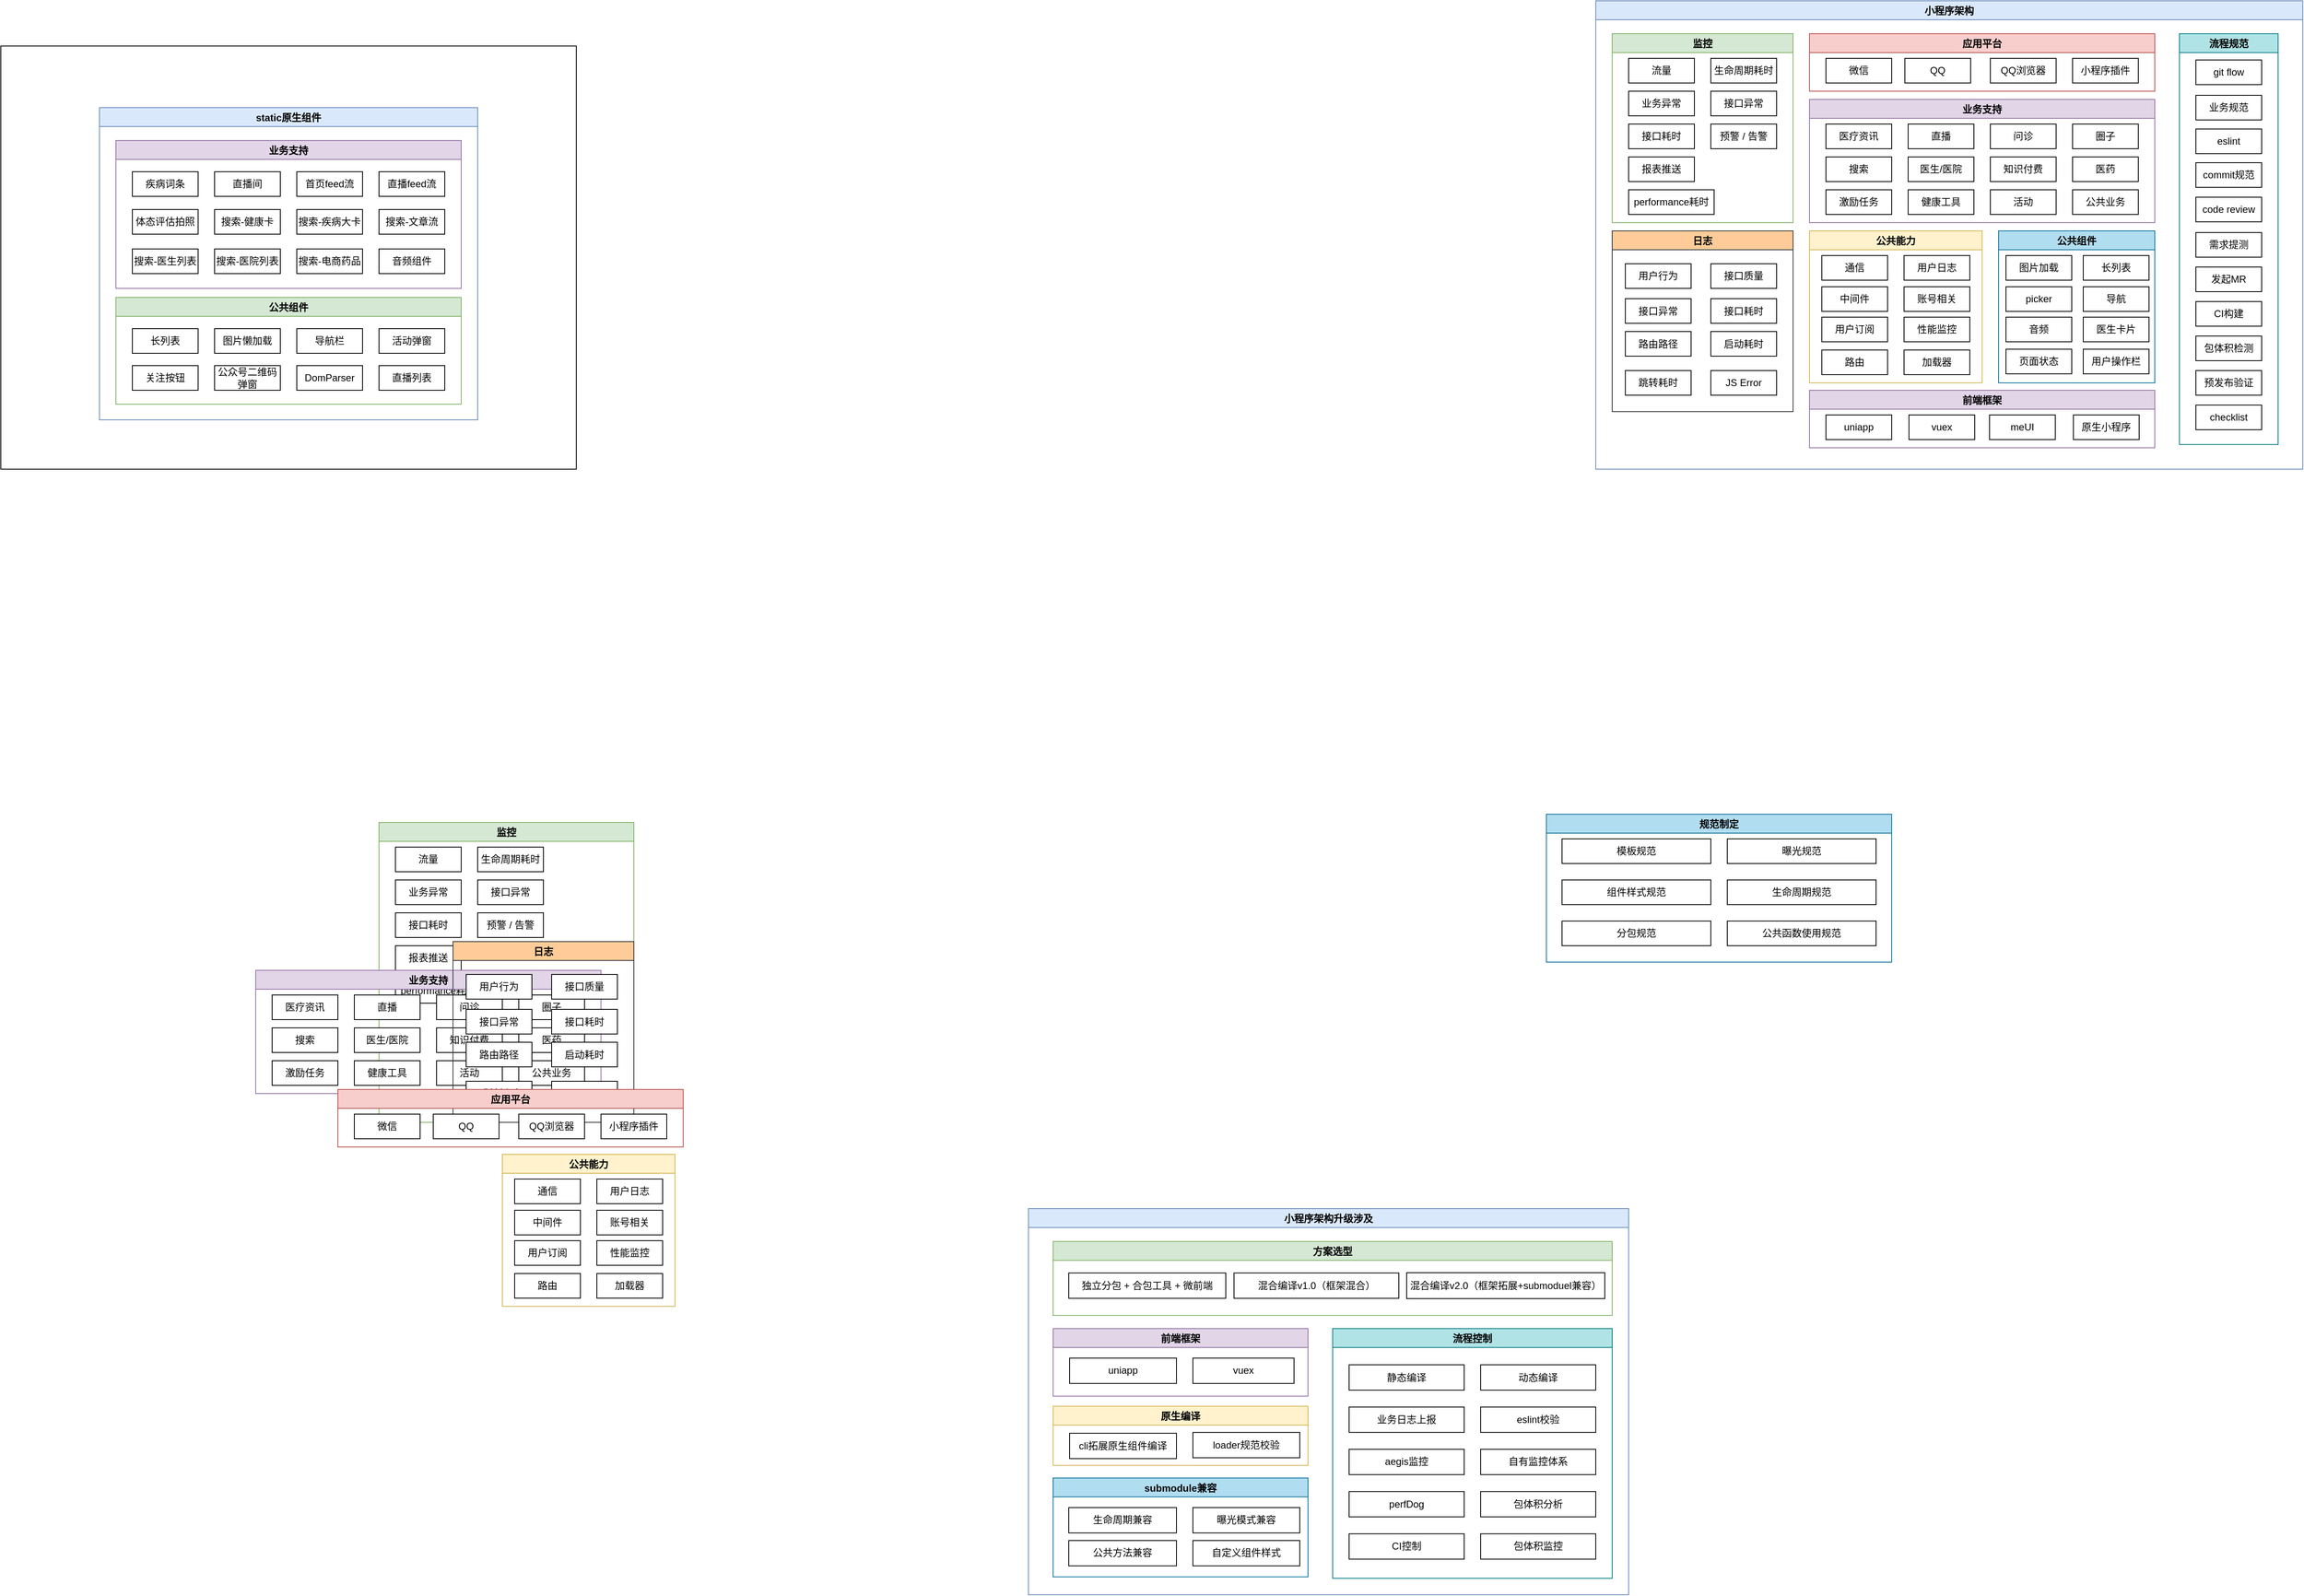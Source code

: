 <mxfile version="15.5.8" type="github">
  <diagram id="idbegShHQ2HyzT-UJQHZ" name="Page-1">
    <mxGraphModel dx="3667" dy="675" grid="1" gridSize="10" guides="1" tooltips="1" connect="1" arrows="1" fold="1" page="1" pageScale="1" pageWidth="827" pageHeight="1169" math="0" shadow="0">
      <root>
        <mxCell id="0" />
        <mxCell id="1" parent="0" />
        <mxCell id="t2s2rYUXgk3qcAe-AipR-1" value="小程序架构" style="swimlane;fillColor=#dae8fc;strokeColor=#6c8ebf;" parent="1" vertex="1">
          <mxGeometry x="-80" y="160" width="860" height="570" as="geometry">
            <mxRectangle x="270" y="60" width="90" height="23" as="alternateBounds" />
          </mxGeometry>
        </mxCell>
        <mxCell id="t2s2rYUXgk3qcAe-AipR-3" value="应用平台" style="swimlane;fillColor=#f8cecc;strokeColor=#b85450;" parent="t2s2rYUXgk3qcAe-AipR-1" vertex="1">
          <mxGeometry x="260" y="40" width="420" height="70" as="geometry">
            <mxRectangle x="10" y="30" width="90" height="23" as="alternateBounds" />
          </mxGeometry>
        </mxCell>
        <mxCell id="t2s2rYUXgk3qcAe-AipR-5" value="微信" style="whiteSpace=wrap;html=1;" parent="t2s2rYUXgk3qcAe-AipR-3" vertex="1">
          <mxGeometry x="20" y="30" width="80" height="30" as="geometry" />
        </mxCell>
        <mxCell id="t2s2rYUXgk3qcAe-AipR-8" value="QQ" style="whiteSpace=wrap;html=1;" parent="t2s2rYUXgk3qcAe-AipR-3" vertex="1">
          <mxGeometry x="116" y="30" width="80" height="30" as="geometry" />
        </mxCell>
        <mxCell id="t2s2rYUXgk3qcAe-AipR-14" value="QQ浏览器" style="whiteSpace=wrap;html=1;" parent="t2s2rYUXgk3qcAe-AipR-3" vertex="1">
          <mxGeometry x="220" y="30" width="80" height="30" as="geometry" />
        </mxCell>
        <mxCell id="t2s2rYUXgk3qcAe-AipR-15" value="小程序插件" style="whiteSpace=wrap;html=1;" parent="t2s2rYUXgk3qcAe-AipR-3" vertex="1">
          <mxGeometry x="320" y="30" width="80" height="30" as="geometry" />
        </mxCell>
        <mxCell id="t2s2rYUXgk3qcAe-AipR-16" value="业务支持" style="swimlane;fillColor=#e1d5e7;strokeColor=#9673a6;" parent="t2s2rYUXgk3qcAe-AipR-1" vertex="1">
          <mxGeometry x="260" y="120" width="420" height="150" as="geometry">
            <mxRectangle x="10" y="30" width="90" height="23" as="alternateBounds" />
          </mxGeometry>
        </mxCell>
        <mxCell id="t2s2rYUXgk3qcAe-AipR-17" value="医疗资讯" style="whiteSpace=wrap;html=1;" parent="t2s2rYUXgk3qcAe-AipR-16" vertex="1">
          <mxGeometry x="20" y="30" width="80" height="30" as="geometry" />
        </mxCell>
        <mxCell id="t2s2rYUXgk3qcAe-AipR-18" value="直播" style="whiteSpace=wrap;html=1;" parent="t2s2rYUXgk3qcAe-AipR-16" vertex="1">
          <mxGeometry x="120" y="30" width="80" height="30" as="geometry" />
        </mxCell>
        <mxCell id="t2s2rYUXgk3qcAe-AipR-19" value="问诊" style="whiteSpace=wrap;html=1;" parent="t2s2rYUXgk3qcAe-AipR-16" vertex="1">
          <mxGeometry x="220" y="30" width="80" height="30" as="geometry" />
        </mxCell>
        <mxCell id="t2s2rYUXgk3qcAe-AipR-20" value="圈子" style="whiteSpace=wrap;html=1;" parent="t2s2rYUXgk3qcAe-AipR-16" vertex="1">
          <mxGeometry x="320" y="30" width="80" height="30" as="geometry" />
        </mxCell>
        <mxCell id="t2s2rYUXgk3qcAe-AipR-21" value="搜索" style="whiteSpace=wrap;html=1;" parent="t2s2rYUXgk3qcAe-AipR-16" vertex="1">
          <mxGeometry x="20" y="70" width="80" height="30" as="geometry" />
        </mxCell>
        <mxCell id="t2s2rYUXgk3qcAe-AipR-22" value="医生/医院" style="whiteSpace=wrap;html=1;" parent="t2s2rYUXgk3qcAe-AipR-16" vertex="1">
          <mxGeometry x="120" y="70" width="80" height="30" as="geometry" />
        </mxCell>
        <mxCell id="t2s2rYUXgk3qcAe-AipR-23" value="知识付费" style="whiteSpace=wrap;html=1;" parent="t2s2rYUXgk3qcAe-AipR-16" vertex="1">
          <mxGeometry x="220" y="70" width="80" height="30" as="geometry" />
        </mxCell>
        <mxCell id="t2s2rYUXgk3qcAe-AipR-27" value="激励任务" style="whiteSpace=wrap;html=1;" parent="t2s2rYUXgk3qcAe-AipR-16" vertex="1">
          <mxGeometry x="20" y="110" width="80" height="30" as="geometry" />
        </mxCell>
        <mxCell id="t2s2rYUXgk3qcAe-AipR-28" value="健康工具" style="whiteSpace=wrap;html=1;" parent="t2s2rYUXgk3qcAe-AipR-16" vertex="1">
          <mxGeometry x="120" y="110" width="80" height="30" as="geometry" />
        </mxCell>
        <mxCell id="t2s2rYUXgk3qcAe-AipR-29" value="活动" style="whiteSpace=wrap;html=1;" parent="t2s2rYUXgk3qcAe-AipR-16" vertex="1">
          <mxGeometry x="220" y="110" width="80" height="30" as="geometry" />
        </mxCell>
        <mxCell id="t2s2rYUXgk3qcAe-AipR-30" value="公共业务" style="whiteSpace=wrap;html=1;" parent="t2s2rYUXgk3qcAe-AipR-16" vertex="1">
          <mxGeometry x="320" y="110" width="80" height="30" as="geometry" />
        </mxCell>
        <mxCell id="t2s2rYUXgk3qcAe-AipR-25" value="医药" style="whiteSpace=wrap;html=1;" parent="t2s2rYUXgk3qcAe-AipR-16" vertex="1">
          <mxGeometry x="320" y="70" width="80" height="30" as="geometry" />
        </mxCell>
        <mxCell id="t2s2rYUXgk3qcAe-AipR-43" value="公共能力" style="swimlane;fillColor=#fff2cc;strokeColor=#d6b656;" parent="t2s2rYUXgk3qcAe-AipR-1" vertex="1">
          <mxGeometry x="260" y="280" width="210" height="185" as="geometry">
            <mxRectangle x="10" y="30" width="90" height="23" as="alternateBounds" />
          </mxGeometry>
        </mxCell>
        <mxCell id="t2s2rYUXgk3qcAe-AipR-44" value="通信" style="whiteSpace=wrap;html=1;" parent="t2s2rYUXgk3qcAe-AipR-43" vertex="1">
          <mxGeometry x="15" y="30" width="80" height="30" as="geometry" />
        </mxCell>
        <mxCell id="t2s2rYUXgk3qcAe-AipR-45" value="用户日志" style="whiteSpace=wrap;html=1;" parent="t2s2rYUXgk3qcAe-AipR-43" vertex="1">
          <mxGeometry x="115" y="30" width="80" height="30" as="geometry" />
        </mxCell>
        <mxCell id="t2s2rYUXgk3qcAe-AipR-49" value="账号相关" style="whiteSpace=wrap;html=1;" parent="t2s2rYUXgk3qcAe-AipR-43" vertex="1">
          <mxGeometry x="115" y="68" width="80" height="30" as="geometry" />
        </mxCell>
        <mxCell id="t2s2rYUXgk3qcAe-AipR-54" value="用户订阅" style="whiteSpace=wrap;html=1;" parent="t2s2rYUXgk3qcAe-AipR-43" vertex="1">
          <mxGeometry x="15" y="105" width="80" height="30" as="geometry" />
        </mxCell>
        <mxCell id="t2s2rYUXgk3qcAe-AipR-66" value="性能监控" style="whiteSpace=wrap;html=1;" parent="t2s2rYUXgk3qcAe-AipR-43" vertex="1">
          <mxGeometry x="115" y="105" width="80" height="30" as="geometry" />
        </mxCell>
        <mxCell id="t2s2rYUXgk3qcAe-AipR-91" value="路由" style="whiteSpace=wrap;html=1;" parent="t2s2rYUXgk3qcAe-AipR-43" vertex="1">
          <mxGeometry x="15" y="145" width="80" height="30" as="geometry" />
        </mxCell>
        <mxCell id="t2s2rYUXgk3qcAe-AipR-92" value="加载器" style="whiteSpace=wrap;html=1;" parent="t2s2rYUXgk3qcAe-AipR-43" vertex="1">
          <mxGeometry x="115" y="145" width="80" height="30" as="geometry" />
        </mxCell>
        <mxCell id="t2s2rYUXgk3qcAe-AipR-48" value="中间件" style="whiteSpace=wrap;html=1;" parent="t2s2rYUXgk3qcAe-AipR-43" vertex="1">
          <mxGeometry x="15" y="68" width="80" height="30" as="geometry" />
        </mxCell>
        <mxCell id="t2s2rYUXgk3qcAe-AipR-67" value="公共组件" style="swimlane;fillColor=#b1ddf0;strokeColor=#10739e;" parent="t2s2rYUXgk3qcAe-AipR-1" vertex="1">
          <mxGeometry x="490" y="280" width="190" height="185" as="geometry">
            <mxRectangle x="10" y="30" width="90" height="23" as="alternateBounds" />
          </mxGeometry>
        </mxCell>
        <mxCell id="t2s2rYUXgk3qcAe-AipR-68" value="图片加载" style="whiteSpace=wrap;html=1;" parent="t2s2rYUXgk3qcAe-AipR-67" vertex="1">
          <mxGeometry x="9" y="30" width="80" height="30" as="geometry" />
        </mxCell>
        <mxCell id="t2s2rYUXgk3qcAe-AipR-69" value="长列表" style="whiteSpace=wrap;html=1;" parent="t2s2rYUXgk3qcAe-AipR-67" vertex="1">
          <mxGeometry x="103" y="30" width="80" height="30" as="geometry" />
        </mxCell>
        <mxCell id="t2s2rYUXgk3qcAe-AipR-70" value="导航" style="whiteSpace=wrap;html=1;" parent="t2s2rYUXgk3qcAe-AipR-67" vertex="1">
          <mxGeometry x="103" y="68" width="80" height="30" as="geometry" />
        </mxCell>
        <mxCell id="t2s2rYUXgk3qcAe-AipR-71" value="音频" style="whiteSpace=wrap;html=1;" parent="t2s2rYUXgk3qcAe-AipR-67" vertex="1">
          <mxGeometry x="9" y="105" width="80" height="30" as="geometry" />
        </mxCell>
        <mxCell id="t2s2rYUXgk3qcAe-AipR-72" value="医生卡片" style="whiteSpace=wrap;html=1;" parent="t2s2rYUXgk3qcAe-AipR-67" vertex="1">
          <mxGeometry x="103" y="105" width="80" height="30" as="geometry" />
        </mxCell>
        <mxCell id="t2s2rYUXgk3qcAe-AipR-73" value="picker" style="whiteSpace=wrap;html=1;" parent="t2s2rYUXgk3qcAe-AipR-67" vertex="1">
          <mxGeometry x="9" y="68" width="80" height="30" as="geometry" />
        </mxCell>
        <mxCell id="t2s2rYUXgk3qcAe-AipR-81" value="页面状态" style="whiteSpace=wrap;html=1;" parent="t2s2rYUXgk3qcAe-AipR-67" vertex="1">
          <mxGeometry x="9" y="144" width="80" height="30" as="geometry" />
        </mxCell>
        <mxCell id="t2s2rYUXgk3qcAe-AipR-90" value="用户操作栏" style="whiteSpace=wrap;html=1;" parent="t2s2rYUXgk3qcAe-AipR-67" vertex="1">
          <mxGeometry x="103" y="144" width="80" height="30" as="geometry" />
        </mxCell>
        <mxCell id="t2s2rYUXgk3qcAe-AipR-93" value="前端框架" style="swimlane;fillColor=#e1d5e7;strokeColor=#9673a6;" parent="t2s2rYUXgk3qcAe-AipR-1" vertex="1">
          <mxGeometry x="260" y="474" width="420" height="70" as="geometry">
            <mxRectangle x="10" y="30" width="90" height="23" as="alternateBounds" />
          </mxGeometry>
        </mxCell>
        <mxCell id="t2s2rYUXgk3qcAe-AipR-94" value="uniapp" style="whiteSpace=wrap;html=1;" parent="t2s2rYUXgk3qcAe-AipR-93" vertex="1">
          <mxGeometry x="20" y="30" width="80" height="30" as="geometry" />
        </mxCell>
        <mxCell id="t2s2rYUXgk3qcAe-AipR-95" value="vuex" style="whiteSpace=wrap;html=1;" parent="t2s2rYUXgk3qcAe-AipR-93" vertex="1">
          <mxGeometry x="121" y="30" width="80" height="30" as="geometry" />
        </mxCell>
        <mxCell id="t2s2rYUXgk3qcAe-AipR-102" value="meUI" style="whiteSpace=wrap;html=1;" parent="t2s2rYUXgk3qcAe-AipR-93" vertex="1">
          <mxGeometry x="219" y="30" width="80" height="30" as="geometry" />
        </mxCell>
        <mxCell id="t2s2rYUXgk3qcAe-AipR-107" value="原生小程序" style="whiteSpace=wrap;html=1;" parent="t2s2rYUXgk3qcAe-AipR-93" vertex="1">
          <mxGeometry x="321" y="30" width="80" height="30" as="geometry" />
        </mxCell>
        <mxCell id="t2s2rYUXgk3qcAe-AipR-132" value="流程规范" style="swimlane;fillColor=#b0e3e6;strokeColor=#0e8088;" parent="t2s2rYUXgk3qcAe-AipR-1" vertex="1">
          <mxGeometry x="710" y="40" width="120" height="500" as="geometry">
            <mxRectangle x="10" y="30" width="90" height="23" as="alternateBounds" />
          </mxGeometry>
        </mxCell>
        <mxCell id="t2s2rYUXgk3qcAe-AipR-141" value="git flow" style="whiteSpace=wrap;html=1;" parent="t2s2rYUXgk3qcAe-AipR-132" vertex="1">
          <mxGeometry x="20" y="32" width="80" height="30" as="geometry" />
        </mxCell>
        <mxCell id="t2s2rYUXgk3qcAe-AipR-144" value="业务规范" style="whiteSpace=wrap;html=1;" parent="t2s2rYUXgk3qcAe-AipR-132" vertex="1">
          <mxGeometry x="20" y="75" width="80" height="30" as="geometry" />
        </mxCell>
        <mxCell id="t2s2rYUXgk3qcAe-AipR-145" value="commit规范" style="whiteSpace=wrap;html=1;" parent="t2s2rYUXgk3qcAe-AipR-132" vertex="1">
          <mxGeometry x="20" y="157" width="80" height="30" as="geometry" />
        </mxCell>
        <mxCell id="t2s2rYUXgk3qcAe-AipR-159" value="code review" style="whiteSpace=wrap;html=1;" parent="t2s2rYUXgk3qcAe-AipR-132" vertex="1">
          <mxGeometry x="20" y="199" width="80" height="30" as="geometry" />
        </mxCell>
        <mxCell id="t2s2rYUXgk3qcAe-AipR-160" value="需求提测" style="whiteSpace=wrap;html=1;" parent="t2s2rYUXgk3qcAe-AipR-132" vertex="1">
          <mxGeometry x="20" y="242" width="80" height="30" as="geometry" />
        </mxCell>
        <mxCell id="t2s2rYUXgk3qcAe-AipR-167" value="发起MR" style="whiteSpace=wrap;html=1;" parent="t2s2rYUXgk3qcAe-AipR-132" vertex="1">
          <mxGeometry x="20" y="284" width="80" height="30" as="geometry" />
        </mxCell>
        <mxCell id="t2s2rYUXgk3qcAe-AipR-175" value="CI构建" style="whiteSpace=wrap;html=1;" parent="t2s2rYUXgk3qcAe-AipR-132" vertex="1">
          <mxGeometry x="20" y="326" width="80" height="30" as="geometry" />
        </mxCell>
        <mxCell id="t2s2rYUXgk3qcAe-AipR-184" value="预发布验证" style="whiteSpace=wrap;html=1;" parent="t2s2rYUXgk3qcAe-AipR-132" vertex="1">
          <mxGeometry x="20" y="410" width="80" height="30" as="geometry" />
        </mxCell>
        <mxCell id="t2s2rYUXgk3qcAe-AipR-185" value="包体积检测" style="whiteSpace=wrap;html=1;" parent="t2s2rYUXgk3qcAe-AipR-132" vertex="1">
          <mxGeometry x="20" y="368" width="80" height="30" as="geometry" />
        </mxCell>
        <mxCell id="t2s2rYUXgk3qcAe-AipR-196" value="checklist" style="whiteSpace=wrap;html=1;" parent="t2s2rYUXgk3qcAe-AipR-132" vertex="1">
          <mxGeometry x="20" y="452" width="80" height="30" as="geometry" />
        </mxCell>
        <mxCell id="t2s2rYUXgk3qcAe-AipR-209" value="eslint" style="whiteSpace=wrap;html=1;" parent="t2s2rYUXgk3qcAe-AipR-132" vertex="1">
          <mxGeometry x="20" y="116" width="80" height="30" as="geometry" />
        </mxCell>
        <mxCell id="t2s2rYUXgk3qcAe-AipR-108" value="监控" style="swimlane;fillColor=#d5e8d4;strokeColor=#82b366;" parent="t2s2rYUXgk3qcAe-AipR-1" vertex="1">
          <mxGeometry x="20" y="40" width="220" height="230" as="geometry">
            <mxRectangle x="10" y="30" width="90" height="23" as="alternateBounds" />
          </mxGeometry>
        </mxCell>
        <mxCell id="t2s2rYUXgk3qcAe-AipR-109" value="流量" style="whiteSpace=wrap;html=1;" parent="t2s2rYUXgk3qcAe-AipR-108" vertex="1">
          <mxGeometry x="20" y="30" width="80" height="30" as="geometry" />
        </mxCell>
        <mxCell id="t2s2rYUXgk3qcAe-AipR-111" value="生命周期耗时" style="whiteSpace=wrap;html=1;" parent="t2s2rYUXgk3qcAe-AipR-108" vertex="1">
          <mxGeometry x="120" y="30" width="80" height="30" as="geometry" />
        </mxCell>
        <mxCell id="t2s2rYUXgk3qcAe-AipR-114" value="接口异常" style="whiteSpace=wrap;html=1;" parent="t2s2rYUXgk3qcAe-AipR-108" vertex="1">
          <mxGeometry x="120" y="70" width="80" height="30" as="geometry" />
        </mxCell>
        <mxCell id="t2s2rYUXgk3qcAe-AipR-115" value="接口耗时" style="whiteSpace=wrap;html=1;" parent="t2s2rYUXgk3qcAe-AipR-108" vertex="1">
          <mxGeometry x="20" y="110" width="80" height="30" as="geometry" />
        </mxCell>
        <mxCell id="t2s2rYUXgk3qcAe-AipR-117" value="报表推送" style="whiteSpace=wrap;html=1;" parent="t2s2rYUXgk3qcAe-AipR-108" vertex="1">
          <mxGeometry x="20" y="150" width="80" height="30" as="geometry" />
        </mxCell>
        <mxCell id="t2s2rYUXgk3qcAe-AipR-130" value="performance耗时" style="whiteSpace=wrap;html=1;" parent="t2s2rYUXgk3qcAe-AipR-108" vertex="1">
          <mxGeometry x="20" y="190" width="104" height="30" as="geometry" />
        </mxCell>
        <mxCell id="t2s2rYUXgk3qcAe-AipR-131" value="业务异常" style="whiteSpace=wrap;html=1;" parent="t2s2rYUXgk3qcAe-AipR-108" vertex="1">
          <mxGeometry x="20" y="70" width="80" height="30" as="geometry" />
        </mxCell>
        <mxCell id="t2s2rYUXgk3qcAe-AipR-116" value="预警 / 告警" style="whiteSpace=wrap;html=1;" parent="t2s2rYUXgk3qcAe-AipR-108" vertex="1">
          <mxGeometry x="120" y="110" width="80" height="30" as="geometry" />
        </mxCell>
        <mxCell id="t2s2rYUXgk3qcAe-AipR-118" value="日志" style="swimlane;fillColor=#ffcc99;strokeColor=#36393d;" parent="t2s2rYUXgk3qcAe-AipR-1" vertex="1">
          <mxGeometry x="20" y="280" width="220" height="220" as="geometry">
            <mxRectangle x="10" y="30" width="90" height="23" as="alternateBounds" />
          </mxGeometry>
        </mxCell>
        <mxCell id="t2s2rYUXgk3qcAe-AipR-119" value="用户行为" style="whiteSpace=wrap;html=1;" parent="t2s2rYUXgk3qcAe-AipR-118" vertex="1">
          <mxGeometry x="16" y="40" width="80" height="30" as="geometry" />
        </mxCell>
        <mxCell id="t2s2rYUXgk3qcAe-AipR-120" value="接口质量" style="whiteSpace=wrap;html=1;" parent="t2s2rYUXgk3qcAe-AipR-118" vertex="1">
          <mxGeometry x="120" y="40" width="80" height="30" as="geometry" />
        </mxCell>
        <mxCell id="t2s2rYUXgk3qcAe-AipR-123" value="接口异常" style="whiteSpace=wrap;html=1;" parent="t2s2rYUXgk3qcAe-AipR-118" vertex="1">
          <mxGeometry x="16" y="82.5" width="80" height="30" as="geometry" />
        </mxCell>
        <mxCell id="t2s2rYUXgk3qcAe-AipR-124" value="接口耗时" style="whiteSpace=wrap;html=1;" parent="t2s2rYUXgk3qcAe-AipR-118" vertex="1">
          <mxGeometry x="120" y="82.5" width="80" height="30" as="geometry" />
        </mxCell>
        <mxCell id="t2s2rYUXgk3qcAe-AipR-125" value="路由路径" style="whiteSpace=wrap;html=1;" parent="t2s2rYUXgk3qcAe-AipR-118" vertex="1">
          <mxGeometry x="16" y="122.5" width="80" height="30" as="geometry" />
        </mxCell>
        <mxCell id="t2s2rYUXgk3qcAe-AipR-126" value="启动耗时" style="whiteSpace=wrap;html=1;" parent="t2s2rYUXgk3qcAe-AipR-118" vertex="1">
          <mxGeometry x="120" y="122.5" width="80" height="30" as="geometry" />
        </mxCell>
        <mxCell id="t2s2rYUXgk3qcAe-AipR-127" value="跳转耗时" style="whiteSpace=wrap;html=1;" parent="t2s2rYUXgk3qcAe-AipR-118" vertex="1">
          <mxGeometry x="16" y="170" width="80" height="30" as="geometry" />
        </mxCell>
        <mxCell id="t2s2rYUXgk3qcAe-AipR-128" value="JS Error" style="whiteSpace=wrap;html=1;" parent="t2s2rYUXgk3qcAe-AipR-118" vertex="1">
          <mxGeometry x="120" y="170" width="80" height="30" as="geometry" />
        </mxCell>
        <mxCell id="Xek2jQmF6p0X_A8EUB5X-100" value="" style="rounded=0;whiteSpace=wrap;html=1;" parent="1" vertex="1">
          <mxGeometry x="-2020" y="215" width="700" height="515" as="geometry" />
        </mxCell>
        <mxCell id="Xek2jQmF6p0X_A8EUB5X-1" value="static原生组件" style="swimlane;fillColor=#dae8fc;strokeColor=#6c8ebf;" parent="1" vertex="1">
          <mxGeometry x="-1900" y="290" width="460" height="380" as="geometry">
            <mxRectangle x="270" y="60" width="90" height="23" as="alternateBounds" />
          </mxGeometry>
        </mxCell>
        <mxCell id="Xek2jQmF6p0X_A8EUB5X-7" value="业务支持" style="swimlane;fillColor=#e1d5e7;strokeColor=#9673a6;" parent="Xek2jQmF6p0X_A8EUB5X-1" vertex="1">
          <mxGeometry x="20" y="40" width="420" height="180" as="geometry">
            <mxRectangle x="10" y="30" width="90" height="23" as="alternateBounds" />
          </mxGeometry>
        </mxCell>
        <mxCell id="Xek2jQmF6p0X_A8EUB5X-8" value="疾病词条" style="whiteSpace=wrap;html=1;" parent="Xek2jQmF6p0X_A8EUB5X-7" vertex="1">
          <mxGeometry x="20" y="38" width="80" height="30" as="geometry" />
        </mxCell>
        <mxCell id="Xek2jQmF6p0X_A8EUB5X-9" value="直播间" style="whiteSpace=wrap;html=1;" parent="Xek2jQmF6p0X_A8EUB5X-7" vertex="1">
          <mxGeometry x="120" y="38" width="80" height="30" as="geometry" />
        </mxCell>
        <mxCell id="Xek2jQmF6p0X_A8EUB5X-10" value="首页feed流" style="whiteSpace=wrap;html=1;" parent="Xek2jQmF6p0X_A8EUB5X-7" vertex="1">
          <mxGeometry x="220" y="38" width="80" height="30" as="geometry" />
        </mxCell>
        <mxCell id="Xek2jQmF6p0X_A8EUB5X-11" value="直播feed流" style="whiteSpace=wrap;html=1;" parent="Xek2jQmF6p0X_A8EUB5X-7" vertex="1">
          <mxGeometry x="320" y="38" width="80" height="30" as="geometry" />
        </mxCell>
        <mxCell id="Xek2jQmF6p0X_A8EUB5X-12" value="体态评估拍照" style="whiteSpace=wrap;html=1;" parent="Xek2jQmF6p0X_A8EUB5X-7" vertex="1">
          <mxGeometry x="20" y="84" width="80" height="30" as="geometry" />
        </mxCell>
        <mxCell id="Xek2jQmF6p0X_A8EUB5X-13" value="搜索-健康卡" style="whiteSpace=wrap;html=1;" parent="Xek2jQmF6p0X_A8EUB5X-7" vertex="1">
          <mxGeometry x="120" y="84" width="80" height="30" as="geometry" />
        </mxCell>
        <mxCell id="Xek2jQmF6p0X_A8EUB5X-14" value="搜索-疾病大卡" style="whiteSpace=wrap;html=1;" parent="Xek2jQmF6p0X_A8EUB5X-7" vertex="1">
          <mxGeometry x="220" y="84" width="80" height="30" as="geometry" />
        </mxCell>
        <mxCell id="Xek2jQmF6p0X_A8EUB5X-15" value="搜索-医生列表" style="whiteSpace=wrap;html=1;" parent="Xek2jQmF6p0X_A8EUB5X-7" vertex="1">
          <mxGeometry x="20" y="132" width="80" height="30" as="geometry" />
        </mxCell>
        <mxCell id="Xek2jQmF6p0X_A8EUB5X-16" value="搜索-医院列表" style="whiteSpace=wrap;html=1;" parent="Xek2jQmF6p0X_A8EUB5X-7" vertex="1">
          <mxGeometry x="120" y="132" width="80" height="30" as="geometry" />
        </mxCell>
        <mxCell id="Xek2jQmF6p0X_A8EUB5X-17" value="搜索-电商药品" style="whiteSpace=wrap;html=1;" parent="Xek2jQmF6p0X_A8EUB5X-7" vertex="1">
          <mxGeometry x="220" y="132" width="80" height="30" as="geometry" />
        </mxCell>
        <mxCell id="Xek2jQmF6p0X_A8EUB5X-18" value="音频组件" style="whiteSpace=wrap;html=1;" parent="Xek2jQmF6p0X_A8EUB5X-7" vertex="1">
          <mxGeometry x="320" y="132" width="80" height="30" as="geometry" />
        </mxCell>
        <mxCell id="Xek2jQmF6p0X_A8EUB5X-19" value="搜索-文章流" style="whiteSpace=wrap;html=1;" parent="Xek2jQmF6p0X_A8EUB5X-7" vertex="1">
          <mxGeometry x="320" y="84" width="80" height="30" as="geometry" />
        </mxCell>
        <mxCell id="Xek2jQmF6p0X_A8EUB5X-75" value="公共组件" style="swimlane;fillColor=#d5e8d4;strokeColor=#82b366;" parent="Xek2jQmF6p0X_A8EUB5X-1" vertex="1">
          <mxGeometry x="20" y="231" width="420" height="130" as="geometry">
            <mxRectangle x="10" y="30" width="90" height="23" as="alternateBounds" />
          </mxGeometry>
        </mxCell>
        <mxCell id="Xek2jQmF6p0X_A8EUB5X-76" value="长列表" style="whiteSpace=wrap;html=1;" parent="Xek2jQmF6p0X_A8EUB5X-75" vertex="1">
          <mxGeometry x="20" y="38" width="80" height="30" as="geometry" />
        </mxCell>
        <mxCell id="Xek2jQmF6p0X_A8EUB5X-77" value="图片懒加载" style="whiteSpace=wrap;html=1;" parent="Xek2jQmF6p0X_A8EUB5X-75" vertex="1">
          <mxGeometry x="120" y="38" width="80" height="30" as="geometry" />
        </mxCell>
        <mxCell id="Xek2jQmF6p0X_A8EUB5X-78" value="公众号二维码弹窗" style="whiteSpace=wrap;html=1;" parent="Xek2jQmF6p0X_A8EUB5X-75" vertex="1">
          <mxGeometry x="120" y="83" width="80" height="30" as="geometry" />
        </mxCell>
        <mxCell id="Xek2jQmF6p0X_A8EUB5X-79" value="导航栏" style="whiteSpace=wrap;html=1;" parent="Xek2jQmF6p0X_A8EUB5X-75" vertex="1">
          <mxGeometry x="220" y="38" width="80" height="30" as="geometry" />
        </mxCell>
        <mxCell id="Xek2jQmF6p0X_A8EUB5X-82" value="关注按钮" style="whiteSpace=wrap;html=1;" parent="Xek2jQmF6p0X_A8EUB5X-75" vertex="1">
          <mxGeometry x="20" y="83" width="80" height="30" as="geometry" />
        </mxCell>
        <mxCell id="Xek2jQmF6p0X_A8EUB5X-93" value="DomParser" style="whiteSpace=wrap;html=1;" parent="Xek2jQmF6p0X_A8EUB5X-75" vertex="1">
          <mxGeometry x="220" y="83" width="80" height="30" as="geometry" />
        </mxCell>
        <mxCell id="Xek2jQmF6p0X_A8EUB5X-96" value="活动弹窗" style="whiteSpace=wrap;html=1;" parent="Xek2jQmF6p0X_A8EUB5X-75" vertex="1">
          <mxGeometry x="320" y="38" width="80" height="30" as="geometry" />
        </mxCell>
        <mxCell id="Xek2jQmF6p0X_A8EUB5X-97" value="直播列表" style="whiteSpace=wrap;html=1;" parent="Xek2jQmF6p0X_A8EUB5X-75" vertex="1">
          <mxGeometry x="320" y="83" width="80" height="30" as="geometry" />
        </mxCell>
        <mxCell id="iWnvH-VGd3Z96sQ7piic-56" value="监控" style="swimlane;fillColor=#d5e8d4;strokeColor=#82b366;" parent="1" vertex="1">
          <mxGeometry x="-1560" y="1160" width="310" height="365" as="geometry">
            <mxRectangle x="10" y="30" width="90" height="23" as="alternateBounds" />
          </mxGeometry>
        </mxCell>
        <mxCell id="iWnvH-VGd3Z96sQ7piic-57" value="流量" style="whiteSpace=wrap;html=1;" parent="iWnvH-VGd3Z96sQ7piic-56" vertex="1">
          <mxGeometry x="20" y="30" width="80" height="30" as="geometry" />
        </mxCell>
        <mxCell id="iWnvH-VGd3Z96sQ7piic-58" value="生命周期耗时" style="whiteSpace=wrap;html=1;" parent="iWnvH-VGd3Z96sQ7piic-56" vertex="1">
          <mxGeometry x="120" y="30" width="80" height="30" as="geometry" />
        </mxCell>
        <mxCell id="iWnvH-VGd3Z96sQ7piic-59" value="接口异常" style="whiteSpace=wrap;html=1;" parent="iWnvH-VGd3Z96sQ7piic-56" vertex="1">
          <mxGeometry x="120" y="70" width="80" height="30" as="geometry" />
        </mxCell>
        <mxCell id="iWnvH-VGd3Z96sQ7piic-60" value="接口耗时" style="whiteSpace=wrap;html=1;" parent="iWnvH-VGd3Z96sQ7piic-56" vertex="1">
          <mxGeometry x="20" y="110" width="80" height="30" as="geometry" />
        </mxCell>
        <mxCell id="iWnvH-VGd3Z96sQ7piic-61" value="报表推送" style="whiteSpace=wrap;html=1;" parent="iWnvH-VGd3Z96sQ7piic-56" vertex="1">
          <mxGeometry x="20" y="150" width="80" height="30" as="geometry" />
        </mxCell>
        <mxCell id="iWnvH-VGd3Z96sQ7piic-62" value="performance耗时" style="whiteSpace=wrap;html=1;" parent="iWnvH-VGd3Z96sQ7piic-56" vertex="1">
          <mxGeometry x="20" y="190" width="104" height="30" as="geometry" />
        </mxCell>
        <mxCell id="iWnvH-VGd3Z96sQ7piic-63" value="业务异常" style="whiteSpace=wrap;html=1;" parent="iWnvH-VGd3Z96sQ7piic-56" vertex="1">
          <mxGeometry x="20" y="70" width="80" height="30" as="geometry" />
        </mxCell>
        <mxCell id="iWnvH-VGd3Z96sQ7piic-64" value="预警 / 告警" style="whiteSpace=wrap;html=1;" parent="iWnvH-VGd3Z96sQ7piic-56" vertex="1">
          <mxGeometry x="120" y="110" width="80" height="30" as="geometry" />
        </mxCell>
        <mxCell id="iWnvH-VGd3Z96sQ7piic-7" value="业务支持" style="swimlane;fillColor=#e1d5e7;strokeColor=#9673a6;" parent="iWnvH-VGd3Z96sQ7piic-56" vertex="1">
          <mxGeometry x="-150" y="180" width="420" height="150" as="geometry">
            <mxRectangle x="10" y="30" width="90" height="23" as="alternateBounds" />
          </mxGeometry>
        </mxCell>
        <mxCell id="iWnvH-VGd3Z96sQ7piic-8" value="医疗资讯" style="whiteSpace=wrap;html=1;" parent="iWnvH-VGd3Z96sQ7piic-7" vertex="1">
          <mxGeometry x="20" y="30" width="80" height="30" as="geometry" />
        </mxCell>
        <mxCell id="iWnvH-VGd3Z96sQ7piic-9" value="直播" style="whiteSpace=wrap;html=1;" parent="iWnvH-VGd3Z96sQ7piic-7" vertex="1">
          <mxGeometry x="120" y="30" width="80" height="30" as="geometry" />
        </mxCell>
        <mxCell id="iWnvH-VGd3Z96sQ7piic-10" value="问诊" style="whiteSpace=wrap;html=1;" parent="iWnvH-VGd3Z96sQ7piic-7" vertex="1">
          <mxGeometry x="220" y="30" width="80" height="30" as="geometry" />
        </mxCell>
        <mxCell id="iWnvH-VGd3Z96sQ7piic-11" value="圈子" style="whiteSpace=wrap;html=1;" parent="iWnvH-VGd3Z96sQ7piic-7" vertex="1">
          <mxGeometry x="320" y="30" width="80" height="30" as="geometry" />
        </mxCell>
        <mxCell id="iWnvH-VGd3Z96sQ7piic-12" value="搜索" style="whiteSpace=wrap;html=1;" parent="iWnvH-VGd3Z96sQ7piic-7" vertex="1">
          <mxGeometry x="20" y="70" width="80" height="30" as="geometry" />
        </mxCell>
        <mxCell id="iWnvH-VGd3Z96sQ7piic-13" value="医生/医院" style="whiteSpace=wrap;html=1;" parent="iWnvH-VGd3Z96sQ7piic-7" vertex="1">
          <mxGeometry x="120" y="70" width="80" height="30" as="geometry" />
        </mxCell>
        <mxCell id="iWnvH-VGd3Z96sQ7piic-14" value="知识付费" style="whiteSpace=wrap;html=1;" parent="iWnvH-VGd3Z96sQ7piic-7" vertex="1">
          <mxGeometry x="220" y="70" width="80" height="30" as="geometry" />
        </mxCell>
        <mxCell id="iWnvH-VGd3Z96sQ7piic-15" value="激励任务" style="whiteSpace=wrap;html=1;" parent="iWnvH-VGd3Z96sQ7piic-7" vertex="1">
          <mxGeometry x="20" y="110" width="80" height="30" as="geometry" />
        </mxCell>
        <mxCell id="iWnvH-VGd3Z96sQ7piic-16" value="健康工具" style="whiteSpace=wrap;html=1;" parent="iWnvH-VGd3Z96sQ7piic-7" vertex="1">
          <mxGeometry x="120" y="110" width="80" height="30" as="geometry" />
        </mxCell>
        <mxCell id="iWnvH-VGd3Z96sQ7piic-17" value="活动" style="whiteSpace=wrap;html=1;" parent="iWnvH-VGd3Z96sQ7piic-7" vertex="1">
          <mxGeometry x="220" y="110" width="80" height="30" as="geometry" />
        </mxCell>
        <mxCell id="iWnvH-VGd3Z96sQ7piic-18" value="公共业务" style="whiteSpace=wrap;html=1;" parent="iWnvH-VGd3Z96sQ7piic-7" vertex="1">
          <mxGeometry x="320" y="110" width="80" height="30" as="geometry" />
        </mxCell>
        <mxCell id="iWnvH-VGd3Z96sQ7piic-19" value="医药" style="whiteSpace=wrap;html=1;" parent="iWnvH-VGd3Z96sQ7piic-7" vertex="1">
          <mxGeometry x="320" y="70" width="80" height="30" as="geometry" />
        </mxCell>
        <mxCell id="iWnvH-VGd3Z96sQ7piic-65" value="日志" style="swimlane;fillColor=#ffcc99;strokeColor=#36393d;" parent="iWnvH-VGd3Z96sQ7piic-56" vertex="1">
          <mxGeometry x="90" y="145" width="220" height="220" as="geometry">
            <mxRectangle x="10" y="30" width="90" height="23" as="alternateBounds" />
          </mxGeometry>
        </mxCell>
        <mxCell id="iWnvH-VGd3Z96sQ7piic-66" value="用户行为" style="whiteSpace=wrap;html=1;" parent="iWnvH-VGd3Z96sQ7piic-65" vertex="1">
          <mxGeometry x="16" y="40" width="80" height="30" as="geometry" />
        </mxCell>
        <mxCell id="iWnvH-VGd3Z96sQ7piic-67" value="接口质量" style="whiteSpace=wrap;html=1;" parent="iWnvH-VGd3Z96sQ7piic-65" vertex="1">
          <mxGeometry x="120" y="40" width="80" height="30" as="geometry" />
        </mxCell>
        <mxCell id="iWnvH-VGd3Z96sQ7piic-68" value="接口异常" style="whiteSpace=wrap;html=1;" parent="iWnvH-VGd3Z96sQ7piic-65" vertex="1">
          <mxGeometry x="16" y="82.5" width="80" height="30" as="geometry" />
        </mxCell>
        <mxCell id="iWnvH-VGd3Z96sQ7piic-69" value="接口耗时" style="whiteSpace=wrap;html=1;" parent="iWnvH-VGd3Z96sQ7piic-65" vertex="1">
          <mxGeometry x="120" y="82.5" width="80" height="30" as="geometry" />
        </mxCell>
        <mxCell id="iWnvH-VGd3Z96sQ7piic-70" value="路由路径" style="whiteSpace=wrap;html=1;" parent="iWnvH-VGd3Z96sQ7piic-65" vertex="1">
          <mxGeometry x="16" y="122.5" width="80" height="30" as="geometry" />
        </mxCell>
        <mxCell id="iWnvH-VGd3Z96sQ7piic-71" value="启动耗时" style="whiteSpace=wrap;html=1;" parent="iWnvH-VGd3Z96sQ7piic-65" vertex="1">
          <mxGeometry x="120" y="122.5" width="80" height="30" as="geometry" />
        </mxCell>
        <mxCell id="iWnvH-VGd3Z96sQ7piic-72" value="跳转耗时" style="whiteSpace=wrap;html=1;" parent="iWnvH-VGd3Z96sQ7piic-65" vertex="1">
          <mxGeometry x="16" y="170" width="80" height="30" as="geometry" />
        </mxCell>
        <mxCell id="iWnvH-VGd3Z96sQ7piic-73" value="JS Error" style="whiteSpace=wrap;html=1;" parent="iWnvH-VGd3Z96sQ7piic-65" vertex="1">
          <mxGeometry x="120" y="170" width="80" height="30" as="geometry" />
        </mxCell>
        <mxCell id="iWnvH-VGd3Z96sQ7piic-2" value="应用平台" style="swimlane;fillColor=#f8cecc;strokeColor=#b85450;" parent="1" vertex="1">
          <mxGeometry x="-1610" y="1485" width="420" height="70" as="geometry">
            <mxRectangle x="10" y="30" width="90" height="23" as="alternateBounds" />
          </mxGeometry>
        </mxCell>
        <mxCell id="iWnvH-VGd3Z96sQ7piic-3" value="微信" style="whiteSpace=wrap;html=1;" parent="iWnvH-VGd3Z96sQ7piic-2" vertex="1">
          <mxGeometry x="20" y="30" width="80" height="30" as="geometry" />
        </mxCell>
        <mxCell id="iWnvH-VGd3Z96sQ7piic-4" value="QQ" style="whiteSpace=wrap;html=1;" parent="iWnvH-VGd3Z96sQ7piic-2" vertex="1">
          <mxGeometry x="116" y="30" width="80" height="30" as="geometry" />
        </mxCell>
        <mxCell id="iWnvH-VGd3Z96sQ7piic-5" value="QQ浏览器" style="whiteSpace=wrap;html=1;" parent="iWnvH-VGd3Z96sQ7piic-2" vertex="1">
          <mxGeometry x="220" y="30" width="80" height="30" as="geometry" />
        </mxCell>
        <mxCell id="iWnvH-VGd3Z96sQ7piic-6" value="小程序插件" style="whiteSpace=wrap;html=1;" parent="iWnvH-VGd3Z96sQ7piic-2" vertex="1">
          <mxGeometry x="320" y="30" width="80" height="30" as="geometry" />
        </mxCell>
        <mxCell id="iWnvH-VGd3Z96sQ7piic-20" value="公共能力" style="swimlane;fillColor=#fff2cc;strokeColor=#d6b656;" parent="1" vertex="1">
          <mxGeometry x="-1410" y="1564" width="210" height="185" as="geometry">
            <mxRectangle x="10" y="30" width="90" height="23" as="alternateBounds" />
          </mxGeometry>
        </mxCell>
        <mxCell id="iWnvH-VGd3Z96sQ7piic-21" value="通信" style="whiteSpace=wrap;html=1;" parent="iWnvH-VGd3Z96sQ7piic-20" vertex="1">
          <mxGeometry x="15" y="30" width="80" height="30" as="geometry" />
        </mxCell>
        <mxCell id="iWnvH-VGd3Z96sQ7piic-22" value="用户日志" style="whiteSpace=wrap;html=1;" parent="iWnvH-VGd3Z96sQ7piic-20" vertex="1">
          <mxGeometry x="115" y="30" width="80" height="30" as="geometry" />
        </mxCell>
        <mxCell id="iWnvH-VGd3Z96sQ7piic-23" value="账号相关" style="whiteSpace=wrap;html=1;" parent="iWnvH-VGd3Z96sQ7piic-20" vertex="1">
          <mxGeometry x="115" y="68" width="80" height="30" as="geometry" />
        </mxCell>
        <mxCell id="iWnvH-VGd3Z96sQ7piic-24" value="用户订阅" style="whiteSpace=wrap;html=1;" parent="iWnvH-VGd3Z96sQ7piic-20" vertex="1">
          <mxGeometry x="15" y="105" width="80" height="30" as="geometry" />
        </mxCell>
        <mxCell id="iWnvH-VGd3Z96sQ7piic-25" value="性能监控" style="whiteSpace=wrap;html=1;" parent="iWnvH-VGd3Z96sQ7piic-20" vertex="1">
          <mxGeometry x="115" y="105" width="80" height="30" as="geometry" />
        </mxCell>
        <mxCell id="iWnvH-VGd3Z96sQ7piic-26" value="路由" style="whiteSpace=wrap;html=1;" parent="iWnvH-VGd3Z96sQ7piic-20" vertex="1">
          <mxGeometry x="15" y="145" width="80" height="30" as="geometry" />
        </mxCell>
        <mxCell id="iWnvH-VGd3Z96sQ7piic-27" value="加载器" style="whiteSpace=wrap;html=1;" parent="iWnvH-VGd3Z96sQ7piic-20" vertex="1">
          <mxGeometry x="115" y="145" width="80" height="30" as="geometry" />
        </mxCell>
        <mxCell id="iWnvH-VGd3Z96sQ7piic-28" value="中间件" style="whiteSpace=wrap;html=1;" parent="iWnvH-VGd3Z96sQ7piic-20" vertex="1">
          <mxGeometry x="15" y="68" width="80" height="30" as="geometry" />
        </mxCell>
        <mxCell id="iWnvH-VGd3Z96sQ7piic-84" value="规范制定" style="swimlane;fillColor=#b1ddf0;strokeColor=#10739e;" parent="1" vertex="1">
          <mxGeometry x="-140" y="1150" width="420" height="180" as="geometry">
            <mxRectangle x="10" y="30" width="90" height="23" as="alternateBounds" />
          </mxGeometry>
        </mxCell>
        <mxCell id="iWnvH-VGd3Z96sQ7piic-85" value="模板规范" style="whiteSpace=wrap;html=1;" parent="iWnvH-VGd3Z96sQ7piic-84" vertex="1">
          <mxGeometry x="19" y="30" width="181" height="30" as="geometry" />
        </mxCell>
        <mxCell id="iWnvH-VGd3Z96sQ7piic-86" value="曝光规范" style="whiteSpace=wrap;html=1;" parent="iWnvH-VGd3Z96sQ7piic-84" vertex="1">
          <mxGeometry x="220" y="30" width="181" height="30" as="geometry" />
        </mxCell>
        <mxCell id="iWnvH-VGd3Z96sQ7piic-87" value="组件样式规范" style="whiteSpace=wrap;html=1;" parent="iWnvH-VGd3Z96sQ7piic-84" vertex="1">
          <mxGeometry x="19" y="80" width="181" height="30" as="geometry" />
        </mxCell>
        <mxCell id="iWnvH-VGd3Z96sQ7piic-88" value="生命周期规范" style="whiteSpace=wrap;html=1;" parent="iWnvH-VGd3Z96sQ7piic-84" vertex="1">
          <mxGeometry x="220" y="80" width="181" height="30" as="geometry" />
        </mxCell>
        <mxCell id="iWnvH-VGd3Z96sQ7piic-90" value="分包规范" style="whiteSpace=wrap;html=1;" parent="iWnvH-VGd3Z96sQ7piic-84" vertex="1">
          <mxGeometry x="19" y="130" width="181" height="30" as="geometry" />
        </mxCell>
        <mxCell id="iWnvH-VGd3Z96sQ7piic-92" value="公共函数使用规范" style="whiteSpace=wrap;html=1;" parent="iWnvH-VGd3Z96sQ7piic-84" vertex="1">
          <mxGeometry x="220" y="130" width="181" height="30" as="geometry" />
        </mxCell>
        <mxCell id="iWnvH-VGd3Z96sQ7piic-109" value="" style="group" parent="1" vertex="1" connectable="0">
          <mxGeometry x="-770" y="1630" width="730" height="470" as="geometry" />
        </mxCell>
        <mxCell id="iWnvH-VGd3Z96sQ7piic-1" value="小程序架构升级涉及" style="swimlane;fillColor=#dae8fc;strokeColor=#6c8ebf;" parent="iWnvH-VGd3Z96sQ7piic-109" vertex="1">
          <mxGeometry width="730" height="470.0" as="geometry">
            <mxRectangle x="270" y="60" width="90" height="23" as="alternateBounds" />
          </mxGeometry>
        </mxCell>
        <mxCell id="iWnvH-VGd3Z96sQ7piic-38" value="前端框架" style="swimlane;fillColor=#e1d5e7;strokeColor=#9673a6;" parent="iWnvH-VGd3Z96sQ7piic-1" vertex="1">
          <mxGeometry x="30" y="145.961" width="310" height="82.276" as="geometry">
            <mxRectangle x="10" y="30" width="90" height="23" as="alternateBounds" />
          </mxGeometry>
        </mxCell>
        <mxCell id="iWnvH-VGd3Z96sQ7piic-39" value="uniapp" style="whiteSpace=wrap;html=1;" parent="iWnvH-VGd3Z96sQ7piic-38" vertex="1">
          <mxGeometry x="20" y="35.996" width="130" height="30.853" as="geometry" />
        </mxCell>
        <mxCell id="iWnvH-VGd3Z96sQ7piic-40" value="vuex" style="whiteSpace=wrap;html=1;" parent="iWnvH-VGd3Z96sQ7piic-38" vertex="1">
          <mxGeometry x="170" y="35.996" width="123" height="30.853" as="geometry" />
        </mxCell>
        <mxCell id="iWnvH-VGd3Z96sQ7piic-43" value="流程控制" style="swimlane;fillColor=#b0e3e6;strokeColor=#0e8088;" parent="iWnvH-VGd3Z96sQ7piic-1" vertex="1">
          <mxGeometry x="370" y="145.96" width="340" height="304.04" as="geometry">
            <mxRectangle x="10" y="30" width="90" height="23" as="alternateBounds" />
          </mxGeometry>
        </mxCell>
        <mxCell id="iWnvH-VGd3Z96sQ7piic-44" value="静态编译" style="whiteSpace=wrap;html=1;" parent="iWnvH-VGd3Z96sQ7piic-43" vertex="1">
          <mxGeometry x="20" y="44.138" width="140" height="30.853" as="geometry" />
        </mxCell>
        <mxCell id="iWnvH-VGd3Z96sQ7piic-94" value="动态编译" style="whiteSpace=wrap;html=1;" parent="iWnvH-VGd3Z96sQ7piic-43" vertex="1">
          <mxGeometry x="180" y="44.138" width="140" height="30.853" as="geometry" />
        </mxCell>
        <mxCell id="iWnvH-VGd3Z96sQ7piic-95" value="业务日志上报" style="whiteSpace=wrap;html=1;" parent="iWnvH-VGd3Z96sQ7piic-43" vertex="1">
          <mxGeometry x="20" y="95.56" width="140" height="30.853" as="geometry" />
        </mxCell>
        <mxCell id="iWnvH-VGd3Z96sQ7piic-97" value="eslint校验" style="whiteSpace=wrap;html=1;" parent="iWnvH-VGd3Z96sQ7piic-43" vertex="1">
          <mxGeometry x="180" y="95.56" width="140" height="30.853" as="geometry" />
        </mxCell>
        <mxCell id="iWnvH-VGd3Z96sQ7piic-98" value="aegis监控" style="whiteSpace=wrap;html=1;" parent="iWnvH-VGd3Z96sQ7piic-43" vertex="1">
          <mxGeometry x="20" y="146.982" width="140" height="30.853" as="geometry" />
        </mxCell>
        <mxCell id="iWnvH-VGd3Z96sQ7piic-100" value="perfDog" style="whiteSpace=wrap;html=1;" parent="iWnvH-VGd3Z96sQ7piic-43" vertex="1">
          <mxGeometry x="20" y="198.405" width="140" height="30.853" as="geometry" />
        </mxCell>
        <mxCell id="iWnvH-VGd3Z96sQ7piic-103" value="包体积分析" style="whiteSpace=wrap;html=1;" parent="iWnvH-VGd3Z96sQ7piic-43" vertex="1">
          <mxGeometry x="180" y="198.405" width="140" height="30.853" as="geometry" />
        </mxCell>
        <mxCell id="iWnvH-VGd3Z96sQ7piic-104" value="CI控制" style="whiteSpace=wrap;html=1;" parent="iWnvH-VGd3Z96sQ7piic-43" vertex="1">
          <mxGeometry x="20" y="249.827" width="140" height="30.853" as="geometry" />
        </mxCell>
        <mxCell id="iWnvH-VGd3Z96sQ7piic-105" value="包体积监控" style="whiteSpace=wrap;html=1;" parent="iWnvH-VGd3Z96sQ7piic-43" vertex="1">
          <mxGeometry x="180" y="249.827" width="140" height="30.853" as="geometry" />
        </mxCell>
        <mxCell id="iWnvH-VGd3Z96sQ7piic-101" value="自有监控体系" style="whiteSpace=wrap;html=1;" parent="iWnvH-VGd3Z96sQ7piic-43" vertex="1">
          <mxGeometry x="180" y="146.982" width="140" height="30.853" as="geometry" />
        </mxCell>
        <mxCell id="iWnvH-VGd3Z96sQ7piic-29" value="submodule兼容" style="swimlane;fillColor=#b1ddf0;strokeColor=#10739e;" parent="iWnvH-VGd3Z96sQ7piic-1" vertex="1">
          <mxGeometry x="30" y="327.883" width="310" height="120.328" as="geometry">
            <mxRectangle x="10" y="30" width="90" height="23" as="alternateBounds" />
          </mxGeometry>
        </mxCell>
        <mxCell id="iWnvH-VGd3Z96sQ7piic-30" value="生命周期兼容" style="whiteSpace=wrap;html=1;" parent="iWnvH-VGd3Z96sQ7piic-29" vertex="1">
          <mxGeometry x="19" y="35.996" width="131" height="30.853" as="geometry" />
        </mxCell>
        <mxCell id="iWnvH-VGd3Z96sQ7piic-79" value="曝光模式兼容" style="whiteSpace=wrap;html=1;" parent="iWnvH-VGd3Z96sQ7piic-29" vertex="1">
          <mxGeometry x="170" y="35.996" width="130" height="30.853" as="geometry" />
        </mxCell>
        <mxCell id="iWnvH-VGd3Z96sQ7piic-83" value="公共方法兼容" style="whiteSpace=wrap;html=1;" parent="iWnvH-VGd3Z96sQ7piic-29" vertex="1">
          <mxGeometry x="19" y="76.105" width="131" height="30.853" as="geometry" />
        </mxCell>
        <mxCell id="ry6VpjhCSDhBNzy4ZAl0-1" value="自定义组件样式" style="whiteSpace=wrap;html=1;" parent="iWnvH-VGd3Z96sQ7piic-29" vertex="1">
          <mxGeometry x="170" y="76.105" width="130" height="30.853" as="geometry" />
        </mxCell>
        <mxCell id="roaec_KvJbhlK_ECuEZ8-2" value="loader规范校验" style="whiteSpace=wrap;html=1;" parent="iWnvH-VGd3Z96sQ7piic-1" vertex="1">
          <mxGeometry x="200" y="272.403" width="130" height="30.853" as="geometry" />
        </mxCell>
        <mxCell id="OWfK4mWrk2_BHXDh1M9H-2" value="独立分包 + 合包工具 + 微前端" style="whiteSpace=wrap;html=1;" parent="iWnvH-VGd3Z96sQ7piic-1" vertex="1">
          <mxGeometry x="49" y="78.333" width="191" height="30.854" as="geometry" />
        </mxCell>
        <mxCell id="OWfK4mWrk2_BHXDh1M9H-10" value="混合编译v1.0（框架混合）" style="whiteSpace=wrap;html=1;" parent="iWnvH-VGd3Z96sQ7piic-1" vertex="1">
          <mxGeometry x="250" y="78.333" width="200.5" height="30.854" as="geometry" />
        </mxCell>
        <mxCell id="iWnvH-VGd3Z96sQ7piic-74" value="原生编译" style="swimlane;fillColor=#fff2cc;strokeColor=#d6b656;" parent="iWnvH-VGd3Z96sQ7piic-109" vertex="1">
          <mxGeometry x="30" y="240.522" width="310" height="71.991" as="geometry">
            <mxRectangle x="10" y="30" width="90" height="23" as="alternateBounds" />
          </mxGeometry>
        </mxCell>
        <mxCell id="iWnvH-VGd3Z96sQ7piic-78" value="cli拓展原生组件编译" style="whiteSpace=wrap;html=1;" parent="iWnvH-VGd3Z96sQ7piic-74" vertex="1">
          <mxGeometry x="20" y="32.91" width="130" height="30.853" as="geometry" />
        </mxCell>
        <mxCell id="OWfK4mWrk2_BHXDh1M9H-1" value="方案选型" style="swimlane;fillColor=#d5e8d4;strokeColor=#82b366;" parent="1" vertex="1">
          <mxGeometry x="-740" y="1670" width="680" height="90" as="geometry">
            <mxRectangle x="10" y="30" width="90" height="23" as="alternateBounds" />
          </mxGeometry>
        </mxCell>
        <mxCell id="OWfK4mWrk2_BHXDh1M9H-11" value="混合编译v2.0（框架拓展+submoduel兼容）" style="whiteSpace=wrap;html=1;" parent="1" vertex="1">
          <mxGeometry x="-310" y="1708" width="241" height="31.51" as="geometry" />
        </mxCell>
      </root>
    </mxGraphModel>
  </diagram>
</mxfile>

